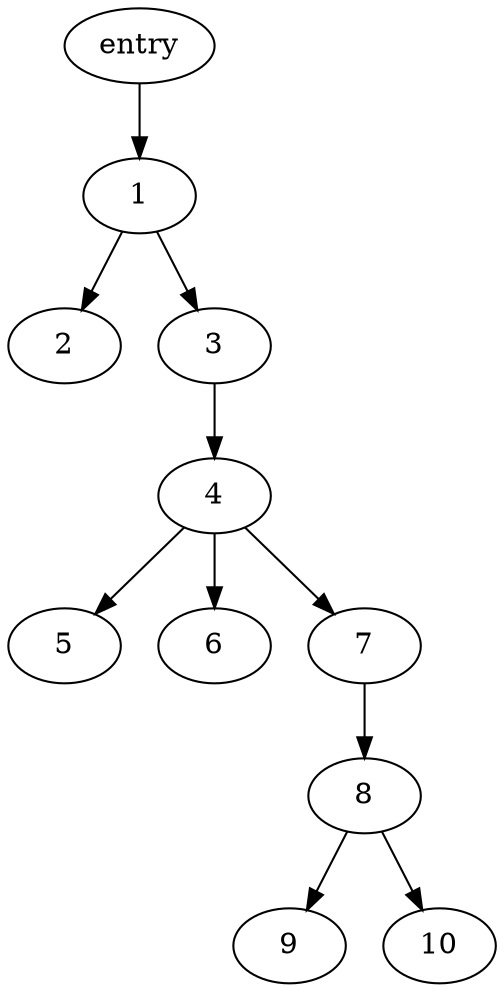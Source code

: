 digraph G {
	node0 [label="1"];
	node1 [label="2"];
	node2 [label="3"];
	node3 [label="4"];
	node4 [label="5"];
	node5 [label="6"];
	node6 [label="7"];
	node7 [label="8"];
	node8 [label="9"];
	node9 [label="10"];
	node10 [label="entry"];
	subgraph U {
		edge [dir=none];
	}
	subgraph D {
		node0 -> node1 [];
		node0 -> node2 [];
		node2 -> node3 [];
		node3 -> node4 [];
		node3 -> node5 [];
		node3 -> node6 [];
		node6 -> node7 [];
		node7 -> node8 [];
		node7 -> node9 [];
		node10 -> node0 [];
	}
}
